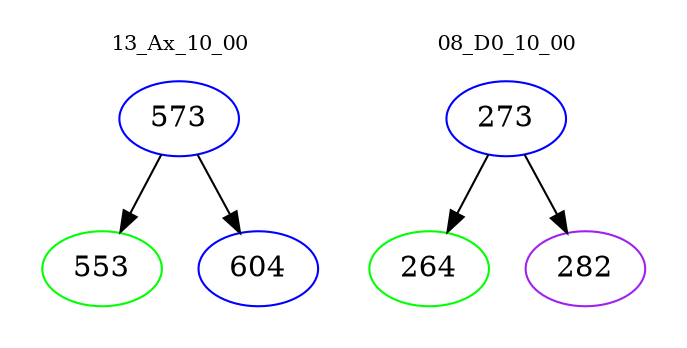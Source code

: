 digraph{
subgraph cluster_0 {
color = white
label = "13_Ax_10_00";
fontsize=10;
T0_573 [label="573", color="blue"]
T0_573 -> T0_553 [color="black"]
T0_553 [label="553", color="green"]
T0_573 -> T0_604 [color="black"]
T0_604 [label="604", color="blue"]
}
subgraph cluster_1 {
color = white
label = "08_D0_10_00";
fontsize=10;
T1_273 [label="273", color="blue"]
T1_273 -> T1_264 [color="black"]
T1_264 [label="264", color="green"]
T1_273 -> T1_282 [color="black"]
T1_282 [label="282", color="purple"]
}
}
